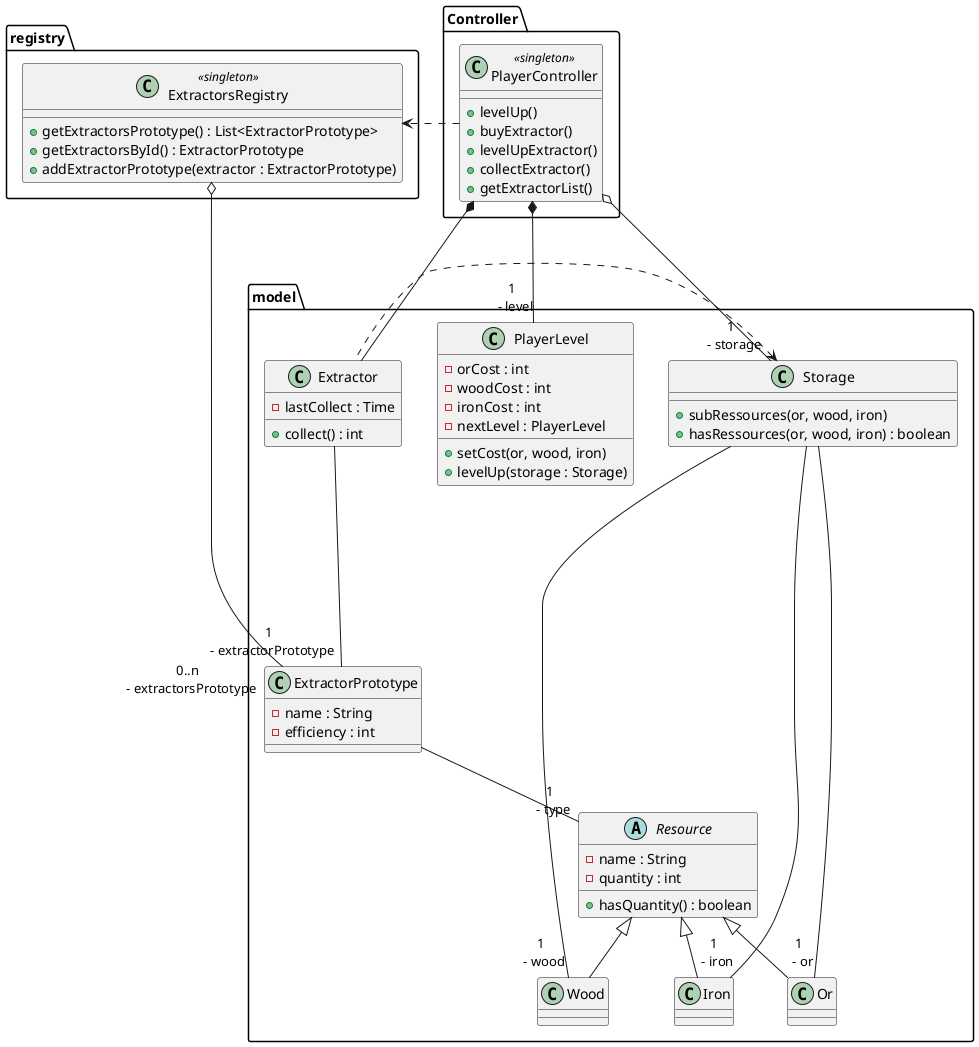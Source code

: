 @startuml
'https://plantuml.com/class-diagram

package Controller{
    class PlayerController <<singleton>>{
        + levelUp()
        + buyExtractor()
        + levelUpExtractor()
        + collectExtractor()
        + getExtractorList()
    }

}

package registry {
    class ExtractorsRegistry <<singleton>>{
         + getExtractorsPrototype() : List<ExtractorPrototype>
         + getExtractorsById() : ExtractorPrototype
         + addExtractorPrototype(extractor : ExtractorPrototype)
     }
}

package model {



    ExtractorsRegistry o-- "0..n \n - extractorsPrototype" ExtractorPrototype
    Extractor .left.> Storage
    PlayerController .right.> ExtractorsRegistry

    class ExtractorPrototype {
        - name : String
        - efficiency : int
    }
    class Extractor {
        - lastCollect : Time
        + collect() : int
    }
    PlayerController *-- Extractor
    ExtractorPrototype -- "1 \n - type"Resource
    Extractor ---- "1 \n - extractorPrototype" ExtractorPrototype

    PlayerController *--- "1 \n - level" PlayerLevel
    PlayerController o-- "1 \n - storage" Storage
    abstract class Resource{
        - name : String
        - quantity : int
        + hasQuantity() : boolean
    }

    class Storage {
        + subRessources(or, wood, iron)
        + hasRessources(or, wood, iron) : boolean
    }
    Storage -- "1 \n - or" Or
    Storage -- "1 \n - wood" Wood
    Storage -- "1 \n - iron" Iron

    class Or extends Resource {
    }

    class Wood extends Resource {
    }


    class Iron extends Resource {
    }

    class PlayerLevel {
        - orCost : int
        - woodCost : int
        - ironCost : int
        - nextLevel : PlayerLevel
        + setCost(or, wood, iron)
        + levelUp(storage : Storage)
    }
}
@enduml